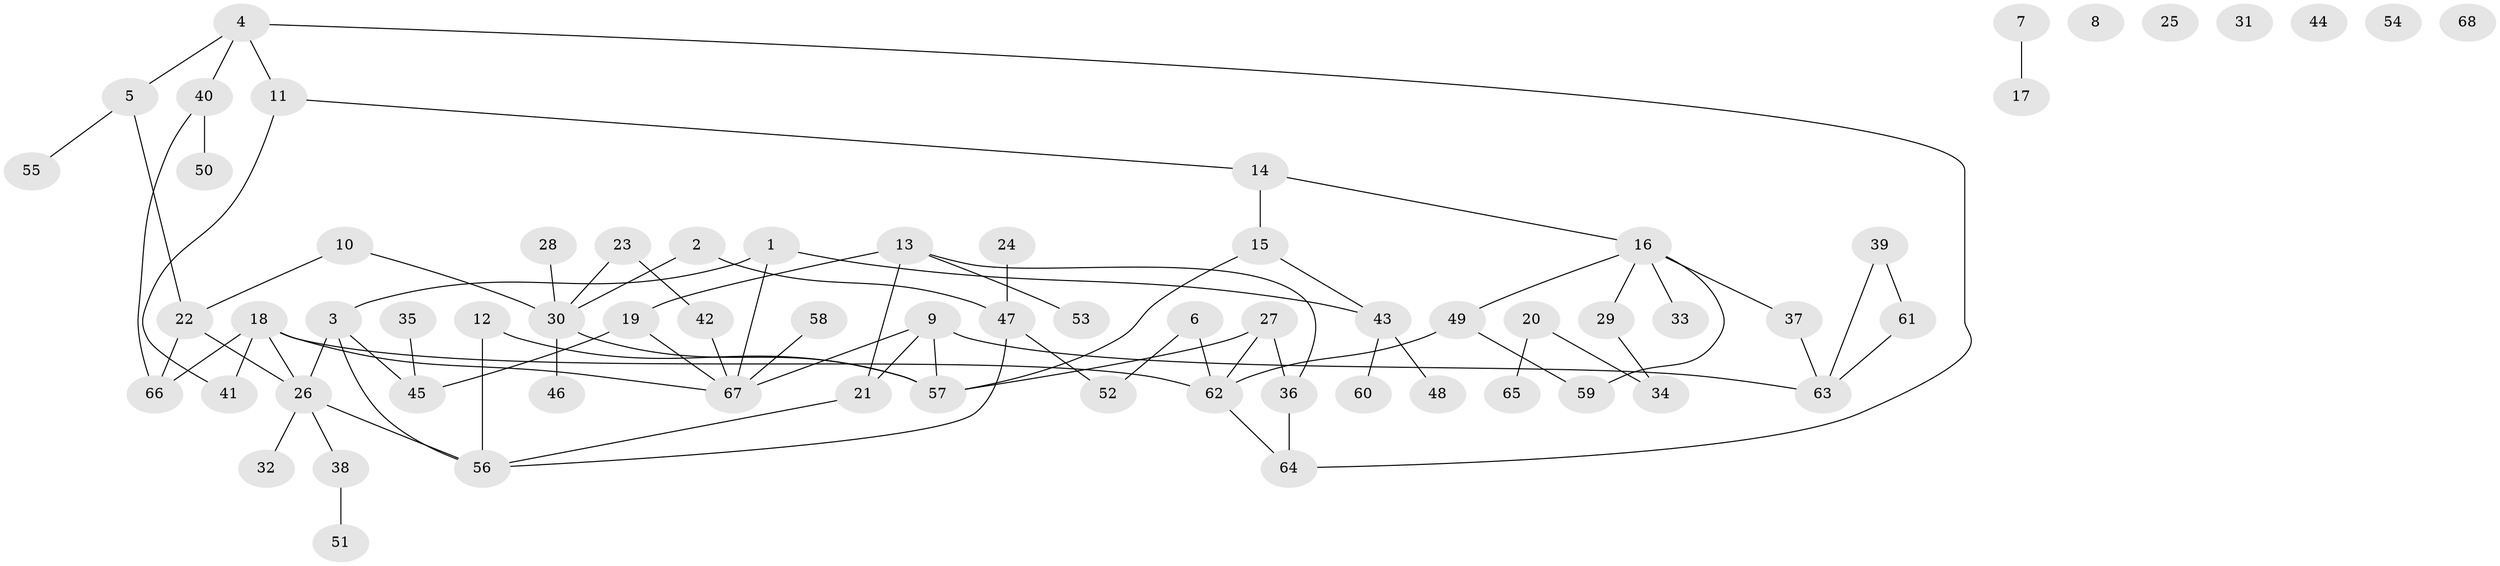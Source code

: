 // coarse degree distribution, {7: 0.0425531914893617, 4: 0.0851063829787234, 5: 0.10638297872340426, 2: 0.19148936170212766, 0: 0.14893617021276595, 3: 0.10638297872340426, 6: 0.06382978723404255, 1: 0.2553191489361702}
// Generated by graph-tools (version 1.1) at 2025/23/03/03/25 07:23:28]
// undirected, 68 vertices, 83 edges
graph export_dot {
graph [start="1"]
  node [color=gray90,style=filled];
  1;
  2;
  3;
  4;
  5;
  6;
  7;
  8;
  9;
  10;
  11;
  12;
  13;
  14;
  15;
  16;
  17;
  18;
  19;
  20;
  21;
  22;
  23;
  24;
  25;
  26;
  27;
  28;
  29;
  30;
  31;
  32;
  33;
  34;
  35;
  36;
  37;
  38;
  39;
  40;
  41;
  42;
  43;
  44;
  45;
  46;
  47;
  48;
  49;
  50;
  51;
  52;
  53;
  54;
  55;
  56;
  57;
  58;
  59;
  60;
  61;
  62;
  63;
  64;
  65;
  66;
  67;
  68;
  1 -- 3;
  1 -- 43;
  1 -- 67;
  2 -- 30;
  2 -- 47;
  3 -- 26;
  3 -- 45;
  3 -- 56;
  4 -- 5;
  4 -- 11;
  4 -- 40;
  4 -- 64;
  5 -- 22;
  5 -- 55;
  6 -- 52;
  6 -- 62;
  7 -- 17;
  9 -- 21;
  9 -- 57;
  9 -- 63;
  9 -- 67;
  10 -- 22;
  10 -- 30;
  11 -- 14;
  11 -- 41;
  12 -- 56;
  12 -- 57;
  13 -- 19;
  13 -- 21;
  13 -- 36;
  13 -- 53;
  14 -- 15;
  14 -- 16;
  15 -- 43;
  15 -- 57;
  16 -- 29;
  16 -- 33;
  16 -- 37;
  16 -- 49;
  16 -- 59;
  18 -- 26;
  18 -- 41;
  18 -- 62;
  18 -- 66;
  18 -- 67;
  19 -- 45;
  19 -- 67;
  20 -- 34;
  20 -- 65;
  21 -- 56;
  22 -- 26;
  22 -- 66;
  23 -- 30;
  23 -- 42;
  24 -- 47;
  26 -- 32;
  26 -- 38;
  26 -- 56;
  27 -- 36;
  27 -- 57;
  27 -- 62;
  28 -- 30;
  29 -- 34;
  30 -- 46;
  30 -- 57;
  35 -- 45;
  36 -- 64;
  37 -- 63;
  38 -- 51;
  39 -- 61;
  39 -- 63;
  40 -- 50;
  40 -- 66;
  42 -- 67;
  43 -- 48;
  43 -- 60;
  47 -- 52;
  47 -- 56;
  49 -- 59;
  49 -- 62;
  58 -- 67;
  61 -- 63;
  62 -- 64;
}

